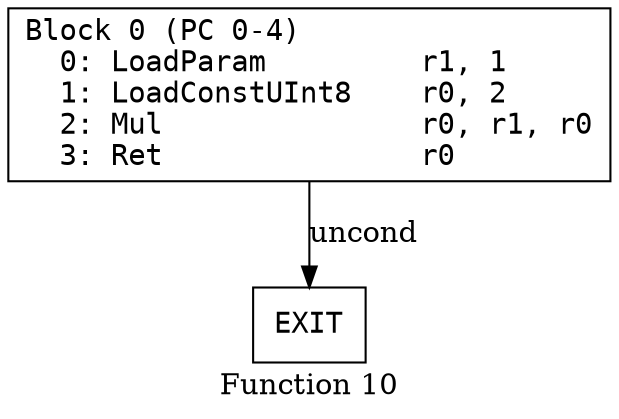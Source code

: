 // Function 10 from flow_control
// Generated from data/flow_control.dot

digraph {
  rankdir=TB;
  node [shape=box, fontname="monospace"];

  label = "Function 10";
  style = filled;
  color = lightgrey;

  f10_n0 [ label = "Block 0 (PC 0-4)\l  0: LoadParam         r1, 1\l  1: LoadConstUInt8    r0, 2\l  2: Mul               r0, r1, r0\l  3: Ret               r0\l" ]
  f10_n1 [ label = "EXIT" ]

  f10_n0 -> f10_n1 [label="uncond"]
}
